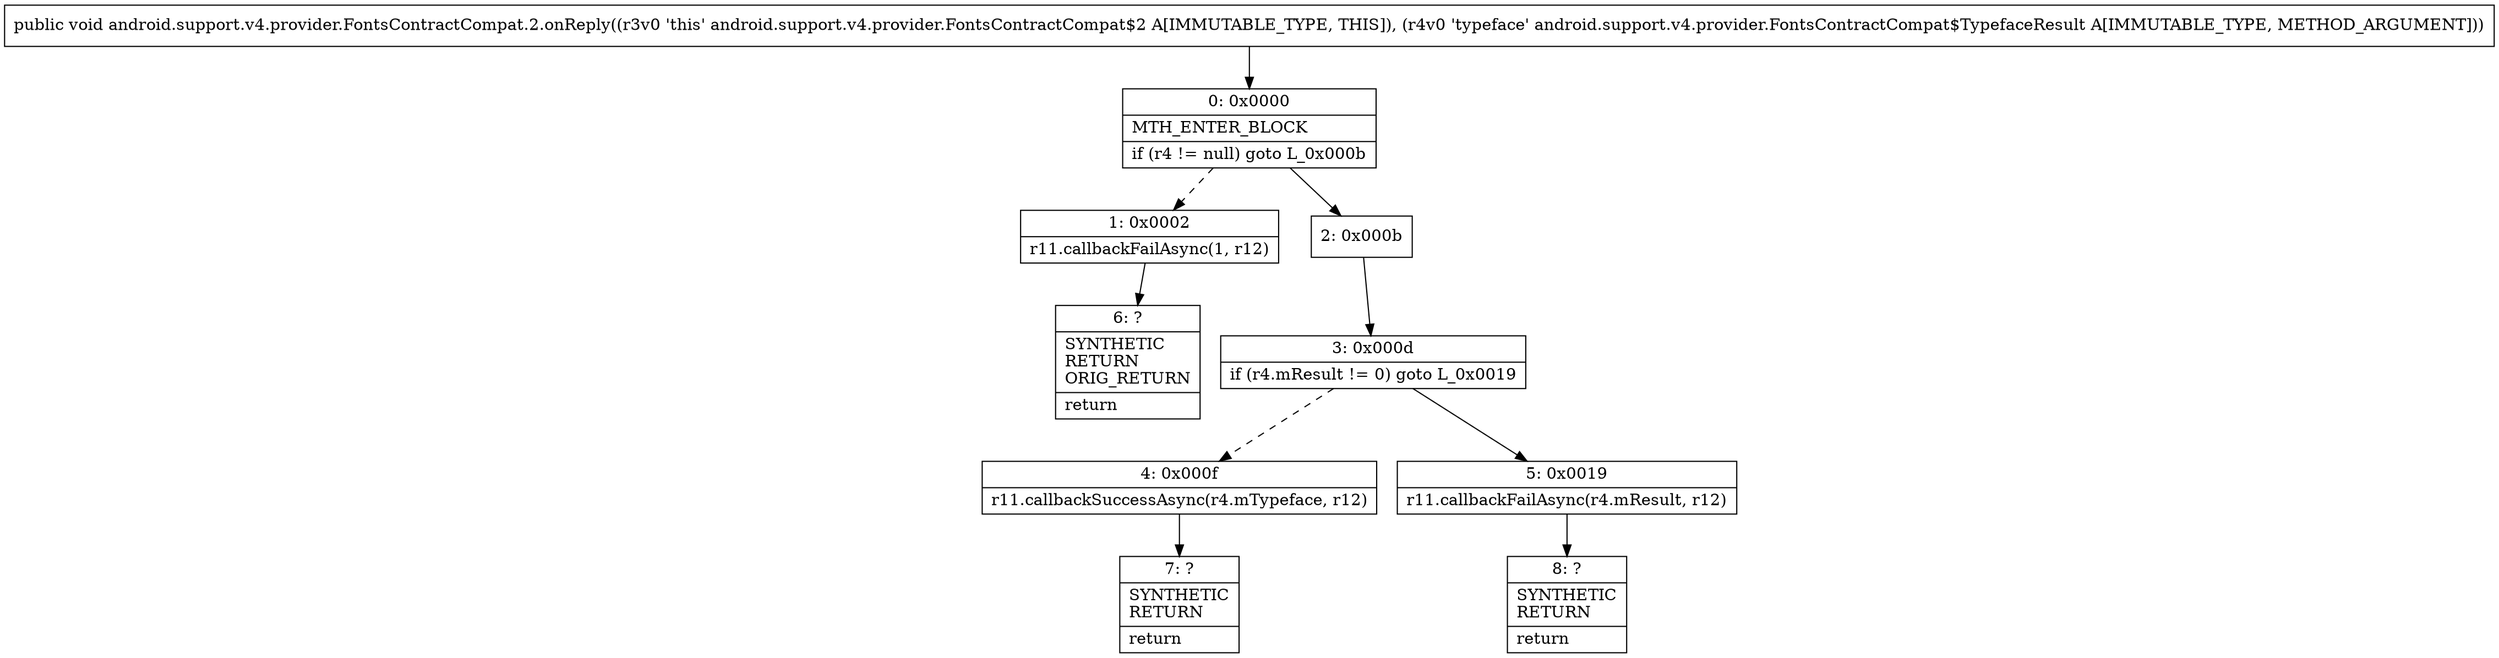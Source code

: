 digraph "CFG forandroid.support.v4.provider.FontsContractCompat.2.onReply(Landroid\/support\/v4\/provider\/FontsContractCompat$TypefaceResult;)V" {
Node_0 [shape=record,label="{0\:\ 0x0000|MTH_ENTER_BLOCK\l|if (r4 != null) goto L_0x000b\l}"];
Node_1 [shape=record,label="{1\:\ 0x0002|r11.callbackFailAsync(1, r12)\l}"];
Node_2 [shape=record,label="{2\:\ 0x000b}"];
Node_3 [shape=record,label="{3\:\ 0x000d|if (r4.mResult != 0) goto L_0x0019\l}"];
Node_4 [shape=record,label="{4\:\ 0x000f|r11.callbackSuccessAsync(r4.mTypeface, r12)\l}"];
Node_5 [shape=record,label="{5\:\ 0x0019|r11.callbackFailAsync(r4.mResult, r12)\l}"];
Node_6 [shape=record,label="{6\:\ ?|SYNTHETIC\lRETURN\lORIG_RETURN\l|return\l}"];
Node_7 [shape=record,label="{7\:\ ?|SYNTHETIC\lRETURN\l|return\l}"];
Node_8 [shape=record,label="{8\:\ ?|SYNTHETIC\lRETURN\l|return\l}"];
MethodNode[shape=record,label="{public void android.support.v4.provider.FontsContractCompat.2.onReply((r3v0 'this' android.support.v4.provider.FontsContractCompat$2 A[IMMUTABLE_TYPE, THIS]), (r4v0 'typeface' android.support.v4.provider.FontsContractCompat$TypefaceResult A[IMMUTABLE_TYPE, METHOD_ARGUMENT])) }"];
MethodNode -> Node_0;
Node_0 -> Node_1[style=dashed];
Node_0 -> Node_2;
Node_1 -> Node_6;
Node_2 -> Node_3;
Node_3 -> Node_4[style=dashed];
Node_3 -> Node_5;
Node_4 -> Node_7;
Node_5 -> Node_8;
}

